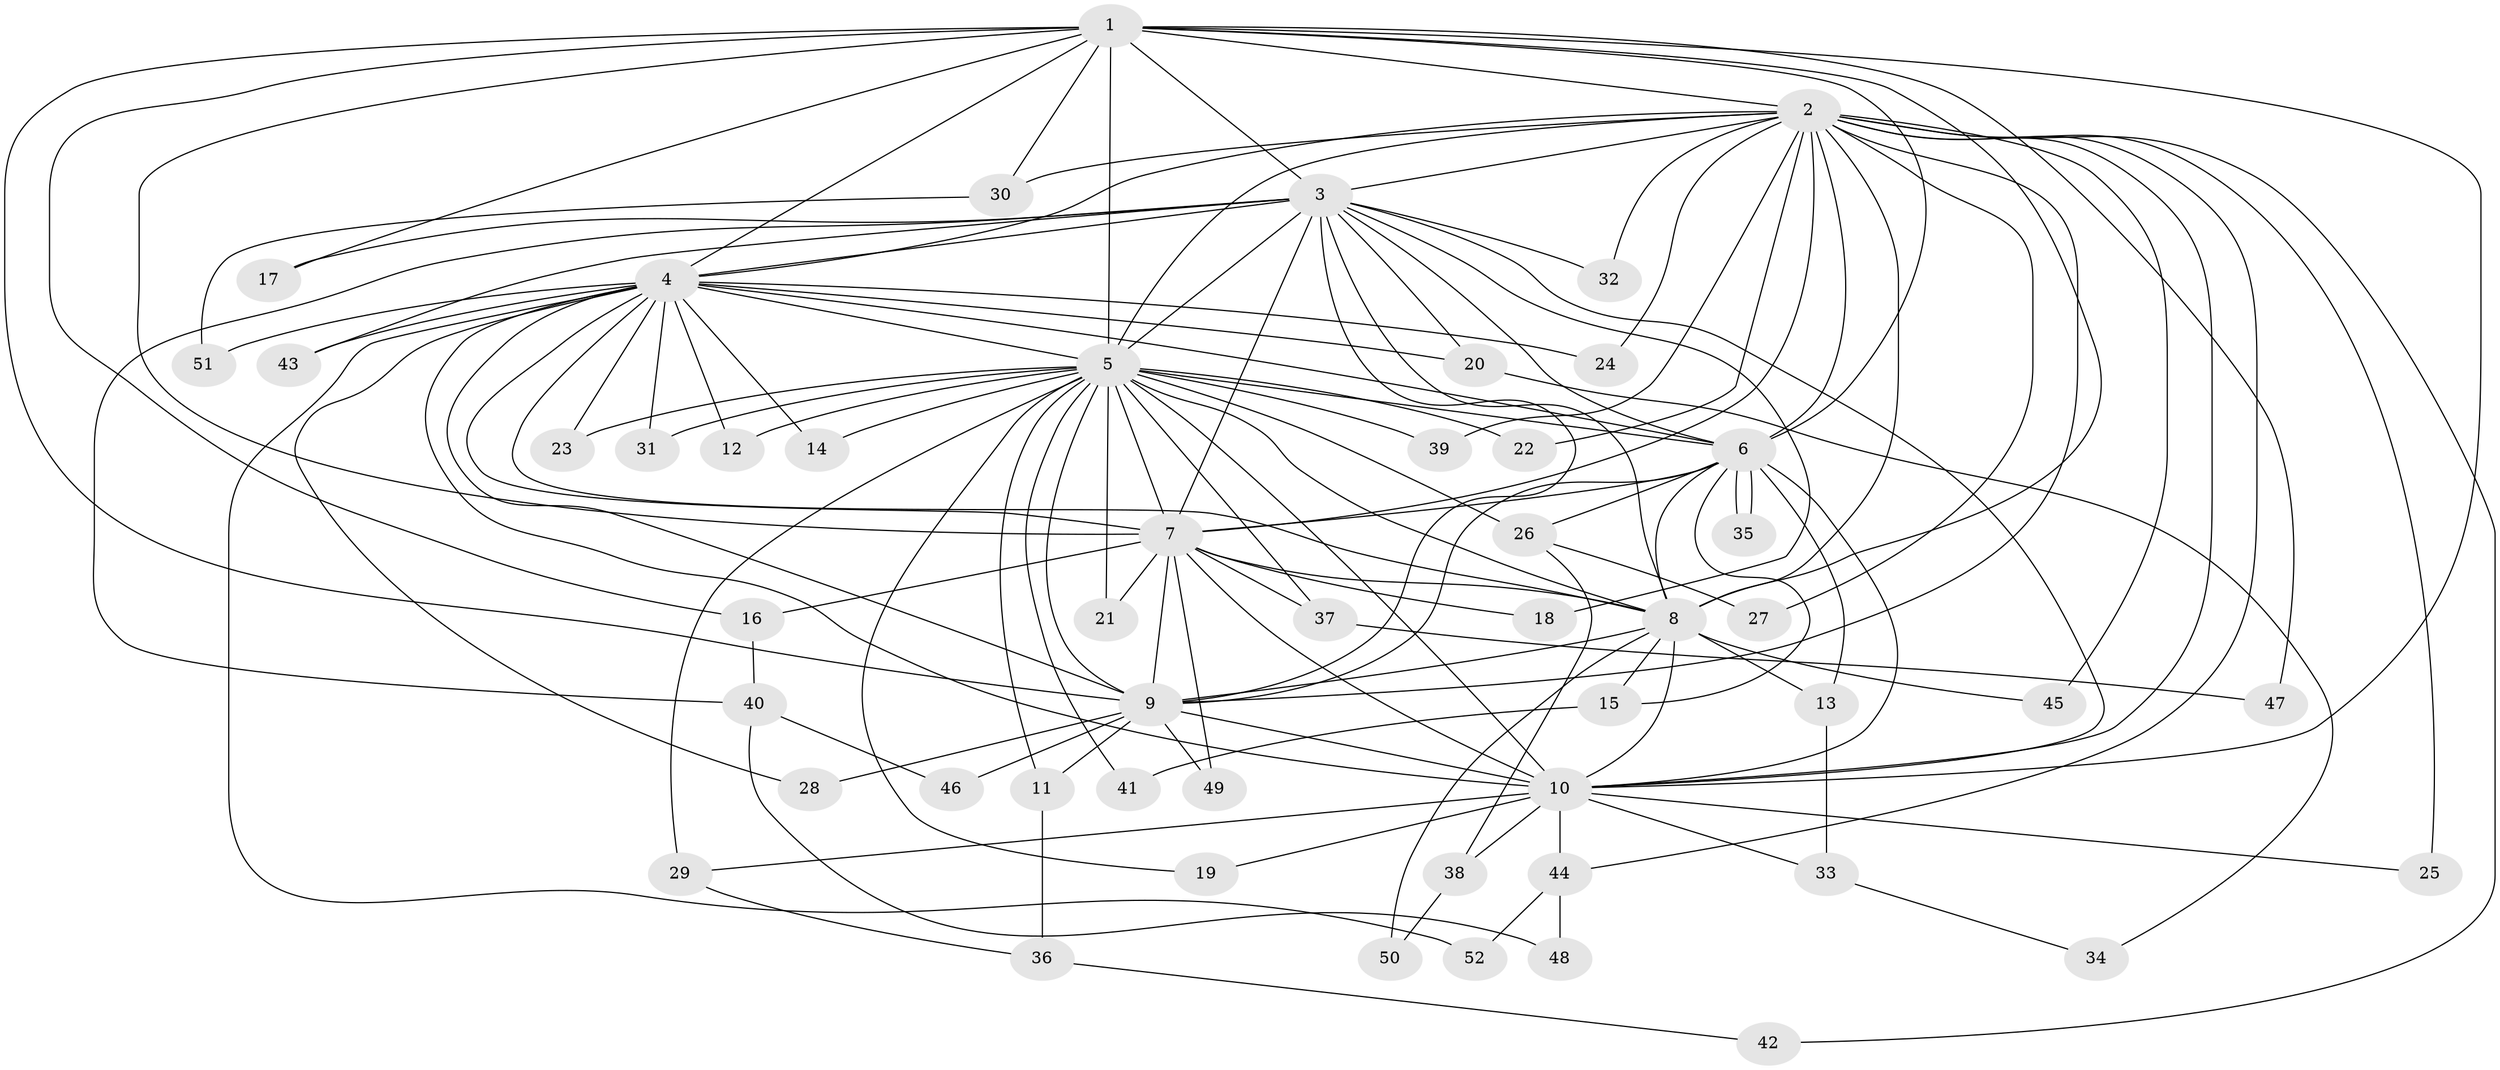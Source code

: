 // coarse degree distribution, {7: 0.038461538461538464, 1: 0.3076923076923077, 2: 0.46153846153846156, 9: 0.038461538461538464, 19: 0.038461538461538464, 3: 0.07692307692307693, 11: 0.038461538461538464}
// Generated by graph-tools (version 1.1) at 2025/02/03/05/25 17:02:36]
// undirected, 52 vertices, 129 edges
graph export_dot {
graph [start="1"]
  node [color=gray90,style=filled];
  1;
  2;
  3;
  4;
  5;
  6;
  7;
  8;
  9;
  10;
  11;
  12;
  13;
  14;
  15;
  16;
  17;
  18;
  19;
  20;
  21;
  22;
  23;
  24;
  25;
  26;
  27;
  28;
  29;
  30;
  31;
  32;
  33;
  34;
  35;
  36;
  37;
  38;
  39;
  40;
  41;
  42;
  43;
  44;
  45;
  46;
  47;
  48;
  49;
  50;
  51;
  52;
  1 -- 2;
  1 -- 3;
  1 -- 4;
  1 -- 5;
  1 -- 6;
  1 -- 7;
  1 -- 8;
  1 -- 9;
  1 -- 10;
  1 -- 16;
  1 -- 17;
  1 -- 30;
  1 -- 47;
  2 -- 3;
  2 -- 4;
  2 -- 5;
  2 -- 6;
  2 -- 7;
  2 -- 8;
  2 -- 9;
  2 -- 10;
  2 -- 22;
  2 -- 24;
  2 -- 25;
  2 -- 27;
  2 -- 30;
  2 -- 32;
  2 -- 39;
  2 -- 42;
  2 -- 44;
  2 -- 45;
  3 -- 4;
  3 -- 5;
  3 -- 6;
  3 -- 7;
  3 -- 8;
  3 -- 9;
  3 -- 10;
  3 -- 17;
  3 -- 18;
  3 -- 20;
  3 -- 32;
  3 -- 40;
  3 -- 43;
  4 -- 5;
  4 -- 6;
  4 -- 7;
  4 -- 8;
  4 -- 9;
  4 -- 10;
  4 -- 12;
  4 -- 14;
  4 -- 20;
  4 -- 23;
  4 -- 24;
  4 -- 28;
  4 -- 31;
  4 -- 43;
  4 -- 51;
  4 -- 52;
  5 -- 6;
  5 -- 7;
  5 -- 8;
  5 -- 9;
  5 -- 10;
  5 -- 11;
  5 -- 12;
  5 -- 14;
  5 -- 19;
  5 -- 21;
  5 -- 22;
  5 -- 23;
  5 -- 26;
  5 -- 29;
  5 -- 31;
  5 -- 37;
  5 -- 39;
  5 -- 41;
  6 -- 7;
  6 -- 8;
  6 -- 9;
  6 -- 10;
  6 -- 13;
  6 -- 15;
  6 -- 26;
  6 -- 35;
  6 -- 35;
  7 -- 8;
  7 -- 9;
  7 -- 10;
  7 -- 16;
  7 -- 18;
  7 -- 21;
  7 -- 37;
  7 -- 49;
  8 -- 9;
  8 -- 10;
  8 -- 13;
  8 -- 15;
  8 -- 45;
  8 -- 50;
  9 -- 10;
  9 -- 11;
  9 -- 28;
  9 -- 46;
  9 -- 49;
  10 -- 19;
  10 -- 25;
  10 -- 29;
  10 -- 33;
  10 -- 38;
  10 -- 44;
  11 -- 36;
  13 -- 33;
  15 -- 41;
  16 -- 40;
  20 -- 34;
  26 -- 27;
  26 -- 38;
  29 -- 36;
  30 -- 51;
  33 -- 34;
  36 -- 42;
  37 -- 47;
  38 -- 50;
  40 -- 46;
  40 -- 48;
  44 -- 48;
  44 -- 52;
}

